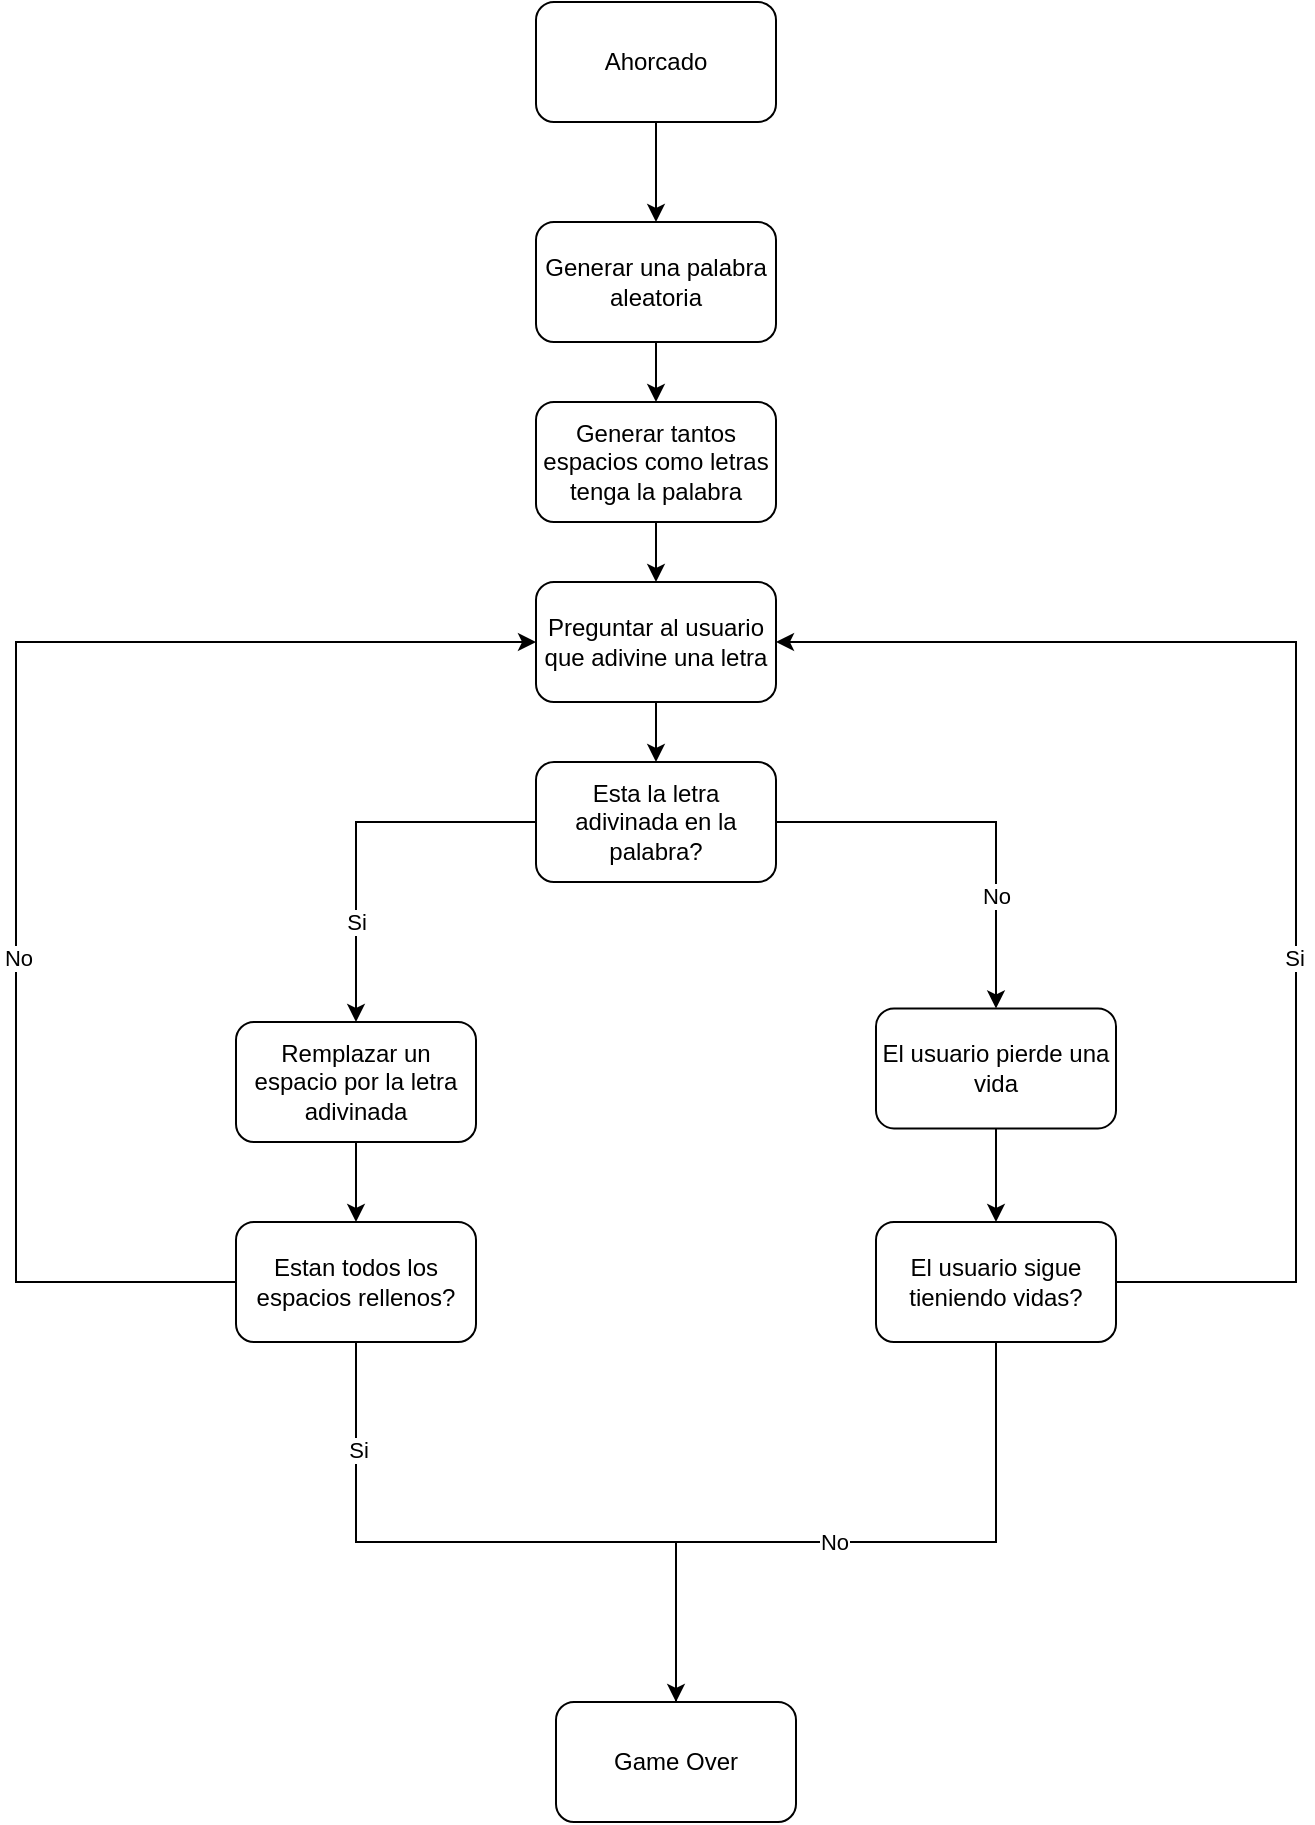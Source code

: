 <mxfile version="21.6.6" type="github">
  <diagram id="C5RBs43oDa-KdzZeNtuy" name="Page-1">
    <mxGraphModel dx="989" dy="523" grid="1" gridSize="10" guides="1" tooltips="1" connect="1" arrows="1" fold="1" page="1" pageScale="1" pageWidth="827" pageHeight="1169" math="0" shadow="0">
      <root>
        <mxCell id="WIyWlLk6GJQsqaUBKTNV-0" />
        <mxCell id="WIyWlLk6GJQsqaUBKTNV-1" parent="WIyWlLk6GJQsqaUBKTNV-0" />
        <mxCell id="lPOkLXmpnpJpuc5WI1bC-4" value="" style="edgeStyle=orthogonalEdgeStyle;rounded=0;orthogonalLoop=1;jettySize=auto;html=1;" edge="1" parent="WIyWlLk6GJQsqaUBKTNV-1" source="lPOkLXmpnpJpuc5WI1bC-0" target="lPOkLXmpnpJpuc5WI1bC-3">
          <mxGeometry relative="1" as="geometry" />
        </mxCell>
        <mxCell id="lPOkLXmpnpJpuc5WI1bC-0" value="Ahorcado" style="rounded=1;whiteSpace=wrap;html=1;" vertex="1" parent="WIyWlLk6GJQsqaUBKTNV-1">
          <mxGeometry x="330" y="30" width="120" height="60" as="geometry" />
        </mxCell>
        <mxCell id="lPOkLXmpnpJpuc5WI1bC-6" value="" style="edgeStyle=orthogonalEdgeStyle;rounded=0;orthogonalLoop=1;jettySize=auto;html=1;" edge="1" parent="WIyWlLk6GJQsqaUBKTNV-1" source="lPOkLXmpnpJpuc5WI1bC-3" target="lPOkLXmpnpJpuc5WI1bC-5">
          <mxGeometry relative="1" as="geometry" />
        </mxCell>
        <mxCell id="lPOkLXmpnpJpuc5WI1bC-3" value="Generar una palabra aleatoria" style="whiteSpace=wrap;html=1;rounded=1;" vertex="1" parent="WIyWlLk6GJQsqaUBKTNV-1">
          <mxGeometry x="330" y="140" width="120" height="60" as="geometry" />
        </mxCell>
        <mxCell id="lPOkLXmpnpJpuc5WI1bC-8" value="" style="edgeStyle=orthogonalEdgeStyle;rounded=0;orthogonalLoop=1;jettySize=auto;html=1;" edge="1" parent="WIyWlLk6GJQsqaUBKTNV-1" source="lPOkLXmpnpJpuc5WI1bC-5" target="lPOkLXmpnpJpuc5WI1bC-7">
          <mxGeometry relative="1" as="geometry" />
        </mxCell>
        <mxCell id="lPOkLXmpnpJpuc5WI1bC-5" value="Generar tantos espacios como letras tenga la palabra" style="whiteSpace=wrap;html=1;rounded=1;" vertex="1" parent="WIyWlLk6GJQsqaUBKTNV-1">
          <mxGeometry x="330" y="230" width="120" height="60" as="geometry" />
        </mxCell>
        <mxCell id="lPOkLXmpnpJpuc5WI1bC-10" value="" style="edgeStyle=orthogonalEdgeStyle;rounded=0;orthogonalLoop=1;jettySize=auto;html=1;" edge="1" parent="WIyWlLk6GJQsqaUBKTNV-1" source="lPOkLXmpnpJpuc5WI1bC-7" target="lPOkLXmpnpJpuc5WI1bC-9">
          <mxGeometry relative="1" as="geometry" />
        </mxCell>
        <mxCell id="lPOkLXmpnpJpuc5WI1bC-7" value="Preguntar al usuario que adivine una letra" style="whiteSpace=wrap;html=1;rounded=1;" vertex="1" parent="WIyWlLk6GJQsqaUBKTNV-1">
          <mxGeometry x="330" y="320" width="120" height="60" as="geometry" />
        </mxCell>
        <mxCell id="lPOkLXmpnpJpuc5WI1bC-12" value="" style="edgeStyle=orthogonalEdgeStyle;rounded=0;orthogonalLoop=1;jettySize=auto;html=1;" edge="1" parent="WIyWlLk6GJQsqaUBKTNV-1" source="lPOkLXmpnpJpuc5WI1bC-9" target="lPOkLXmpnpJpuc5WI1bC-11">
          <mxGeometry relative="1" as="geometry" />
        </mxCell>
        <mxCell id="lPOkLXmpnpJpuc5WI1bC-15" value="Si&lt;br&gt;" style="edgeLabel;html=1;align=center;verticalAlign=middle;resizable=0;points=[];" vertex="1" connectable="0" parent="lPOkLXmpnpJpuc5WI1bC-12">
          <mxGeometry x="0.467" relative="1" as="geometry">
            <mxPoint as="offset" />
          </mxGeometry>
        </mxCell>
        <mxCell id="lPOkLXmpnpJpuc5WI1bC-14" value="" style="edgeStyle=orthogonalEdgeStyle;rounded=0;orthogonalLoop=1;jettySize=auto;html=1;" edge="1" parent="WIyWlLk6GJQsqaUBKTNV-1" source="lPOkLXmpnpJpuc5WI1bC-9" target="lPOkLXmpnpJpuc5WI1bC-13">
          <mxGeometry relative="1" as="geometry" />
        </mxCell>
        <mxCell id="lPOkLXmpnpJpuc5WI1bC-16" value="No&lt;br&gt;" style="edgeLabel;html=1;align=center;verticalAlign=middle;resizable=0;points=[];" vertex="1" connectable="0" parent="lPOkLXmpnpJpuc5WI1bC-14">
          <mxGeometry x="0.446" relative="1" as="geometry">
            <mxPoint as="offset" />
          </mxGeometry>
        </mxCell>
        <mxCell id="lPOkLXmpnpJpuc5WI1bC-9" value="Esta la letra adivinada en la palabra?" style="whiteSpace=wrap;html=1;rounded=1;" vertex="1" parent="WIyWlLk6GJQsqaUBKTNV-1">
          <mxGeometry x="330" y="410" width="120" height="60" as="geometry" />
        </mxCell>
        <mxCell id="lPOkLXmpnpJpuc5WI1bC-20" value="" style="edgeStyle=orthogonalEdgeStyle;rounded=0;orthogonalLoop=1;jettySize=auto;html=1;" edge="1" parent="WIyWlLk6GJQsqaUBKTNV-1" source="lPOkLXmpnpJpuc5WI1bC-11" target="lPOkLXmpnpJpuc5WI1bC-19">
          <mxGeometry relative="1" as="geometry" />
        </mxCell>
        <mxCell id="lPOkLXmpnpJpuc5WI1bC-11" value="Remplazar un espacio por la letra adivinada" style="whiteSpace=wrap;html=1;rounded=1;" vertex="1" parent="WIyWlLk6GJQsqaUBKTNV-1">
          <mxGeometry x="180" y="540" width="120" height="60" as="geometry" />
        </mxCell>
        <mxCell id="lPOkLXmpnpJpuc5WI1bC-18" value="" style="edgeStyle=orthogonalEdgeStyle;rounded=0;orthogonalLoop=1;jettySize=auto;html=1;" edge="1" parent="WIyWlLk6GJQsqaUBKTNV-1" source="lPOkLXmpnpJpuc5WI1bC-13" target="lPOkLXmpnpJpuc5WI1bC-17">
          <mxGeometry relative="1" as="geometry" />
        </mxCell>
        <mxCell id="lPOkLXmpnpJpuc5WI1bC-13" value="El usuario pierde una vida" style="whiteSpace=wrap;html=1;rounded=1;" vertex="1" parent="WIyWlLk6GJQsqaUBKTNV-1">
          <mxGeometry x="500" y="533.21" width="120" height="60" as="geometry" />
        </mxCell>
        <mxCell id="lPOkLXmpnpJpuc5WI1bC-21" style="edgeStyle=orthogonalEdgeStyle;rounded=0;orthogonalLoop=1;jettySize=auto;html=1;entryX=1;entryY=0.5;entryDx=0;entryDy=0;" edge="1" parent="WIyWlLk6GJQsqaUBKTNV-1" source="lPOkLXmpnpJpuc5WI1bC-17" target="lPOkLXmpnpJpuc5WI1bC-7">
          <mxGeometry relative="1" as="geometry">
            <mxPoint x="720" y="360" as="targetPoint" />
            <Array as="points">
              <mxPoint x="710" y="670" />
              <mxPoint x="710" y="350" />
            </Array>
          </mxGeometry>
        </mxCell>
        <mxCell id="lPOkLXmpnpJpuc5WI1bC-22" value="Si" style="edgeLabel;html=1;align=center;verticalAlign=middle;resizable=0;points=[];" vertex="1" connectable="0" parent="lPOkLXmpnpJpuc5WI1bC-21">
          <mxGeometry x="-0.248" y="1" relative="1" as="geometry">
            <mxPoint as="offset" />
          </mxGeometry>
        </mxCell>
        <mxCell id="lPOkLXmpnpJpuc5WI1bC-24" value="" style="edgeStyle=orthogonalEdgeStyle;rounded=0;orthogonalLoop=1;jettySize=auto;html=1;" edge="1" parent="WIyWlLk6GJQsqaUBKTNV-1" source="lPOkLXmpnpJpuc5WI1bC-17" target="lPOkLXmpnpJpuc5WI1bC-23">
          <mxGeometry relative="1" as="geometry">
            <Array as="points">
              <mxPoint x="560" y="800" />
              <mxPoint x="400" y="800" />
            </Array>
          </mxGeometry>
        </mxCell>
        <mxCell id="lPOkLXmpnpJpuc5WI1bC-25" value="No" style="edgeLabel;html=1;align=center;verticalAlign=middle;resizable=0;points=[];" vertex="1" connectable="0" parent="lPOkLXmpnpJpuc5WI1bC-24">
          <mxGeometry x="0.064" relative="1" as="geometry">
            <mxPoint as="offset" />
          </mxGeometry>
        </mxCell>
        <mxCell id="lPOkLXmpnpJpuc5WI1bC-17" value="El usuario sigue tieniendo vidas?" style="whiteSpace=wrap;html=1;rounded=1;" vertex="1" parent="WIyWlLk6GJQsqaUBKTNV-1">
          <mxGeometry x="500" y="640" width="120" height="60" as="geometry" />
        </mxCell>
        <mxCell id="lPOkLXmpnpJpuc5WI1bC-26" style="edgeStyle=orthogonalEdgeStyle;rounded=0;orthogonalLoop=1;jettySize=auto;html=1;entryX=0.5;entryY=0;entryDx=0;entryDy=0;exitX=0.5;exitY=1;exitDx=0;exitDy=0;" edge="1" parent="WIyWlLk6GJQsqaUBKTNV-1" source="lPOkLXmpnpJpuc5WI1bC-19">
          <mxGeometry relative="1" as="geometry">
            <mxPoint x="240" y="720" as="sourcePoint" />
            <mxPoint x="430.0" y="919.97" as="targetPoint" />
            <Array as="points">
              <mxPoint x="240" y="800" />
              <mxPoint x="400" y="800" />
              <mxPoint x="400" y="920" />
            </Array>
          </mxGeometry>
        </mxCell>
        <mxCell id="lPOkLXmpnpJpuc5WI1bC-27" value="Si" style="edgeLabel;html=1;align=center;verticalAlign=middle;resizable=0;points=[];" vertex="1" connectable="0" parent="lPOkLXmpnpJpuc5WI1bC-26">
          <mxGeometry x="-0.737" y="1" relative="1" as="geometry">
            <mxPoint as="offset" />
          </mxGeometry>
        </mxCell>
        <mxCell id="lPOkLXmpnpJpuc5WI1bC-28" style="edgeStyle=orthogonalEdgeStyle;rounded=0;orthogonalLoop=1;jettySize=auto;html=1;entryX=0;entryY=0.5;entryDx=0;entryDy=0;" edge="1" parent="WIyWlLk6GJQsqaUBKTNV-1" source="lPOkLXmpnpJpuc5WI1bC-19" target="lPOkLXmpnpJpuc5WI1bC-7">
          <mxGeometry relative="1" as="geometry">
            <mxPoint x="130" y="340" as="targetPoint" />
            <Array as="points">
              <mxPoint x="70" y="670" />
              <mxPoint x="70" y="350" />
            </Array>
          </mxGeometry>
        </mxCell>
        <mxCell id="lPOkLXmpnpJpuc5WI1bC-29" value="No" style="edgeLabel;html=1;align=center;verticalAlign=middle;resizable=0;points=[];" vertex="1" connectable="0" parent="lPOkLXmpnpJpuc5WI1bC-28">
          <mxGeometry x="-0.21" y="-1" relative="1" as="geometry">
            <mxPoint as="offset" />
          </mxGeometry>
        </mxCell>
        <mxCell id="lPOkLXmpnpJpuc5WI1bC-19" value="Estan todos los espacios rellenos?" style="whiteSpace=wrap;html=1;rounded=1;" vertex="1" parent="WIyWlLk6GJQsqaUBKTNV-1">
          <mxGeometry x="180" y="640" width="120" height="60" as="geometry" />
        </mxCell>
        <mxCell id="lPOkLXmpnpJpuc5WI1bC-23" value="Game Over" style="whiteSpace=wrap;html=1;rounded=1;" vertex="1" parent="WIyWlLk6GJQsqaUBKTNV-1">
          <mxGeometry x="340" y="880" width="120" height="60" as="geometry" />
        </mxCell>
      </root>
    </mxGraphModel>
  </diagram>
</mxfile>
